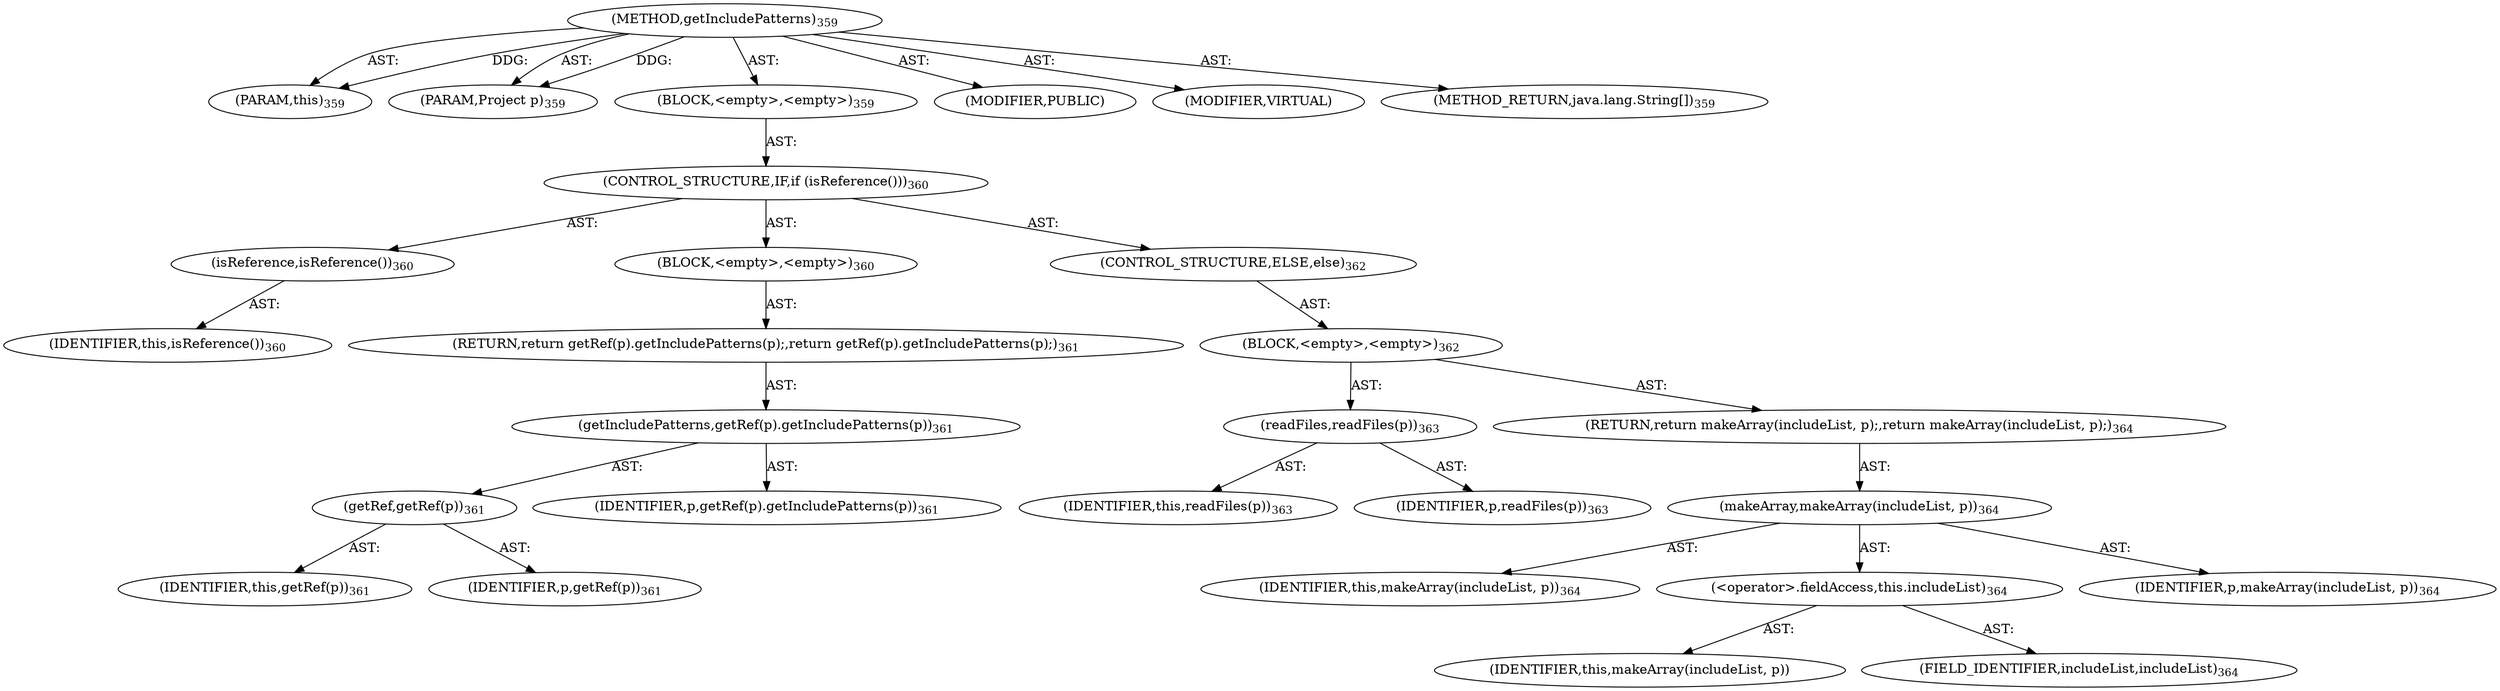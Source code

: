 digraph "getIncludePatterns" {  
"111669149718" [label = <(METHOD,getIncludePatterns)<SUB>359</SUB>> ]
"115964117008" [label = <(PARAM,this)<SUB>359</SUB>> ]
"115964117038" [label = <(PARAM,Project p)<SUB>359</SUB>> ]
"25769803838" [label = <(BLOCK,&lt;empty&gt;,&lt;empty&gt;)<SUB>359</SUB>> ]
"47244640293" [label = <(CONTROL_STRUCTURE,IF,if (isReference()))<SUB>360</SUB>> ]
"30064771291" [label = <(isReference,isReference())<SUB>360</SUB>> ]
"68719476775" [label = <(IDENTIFIER,this,isReference())<SUB>360</SUB>> ]
"25769803839" [label = <(BLOCK,&lt;empty&gt;,&lt;empty&gt;)<SUB>360</SUB>> ]
"146028888075" [label = <(RETURN,return getRef(p).getIncludePatterns(p);,return getRef(p).getIncludePatterns(p);)<SUB>361</SUB>> ]
"30064771292" [label = <(getIncludePatterns,getRef(p).getIncludePatterns(p))<SUB>361</SUB>> ]
"30064771293" [label = <(getRef,getRef(p))<SUB>361</SUB>> ]
"68719476776" [label = <(IDENTIFIER,this,getRef(p))<SUB>361</SUB>> ]
"68719476934" [label = <(IDENTIFIER,p,getRef(p))<SUB>361</SUB>> ]
"68719476935" [label = <(IDENTIFIER,p,getRef(p).getIncludePatterns(p))<SUB>361</SUB>> ]
"47244640294" [label = <(CONTROL_STRUCTURE,ELSE,else)<SUB>362</SUB>> ]
"25769803840" [label = <(BLOCK,&lt;empty&gt;,&lt;empty&gt;)<SUB>362</SUB>> ]
"30064771294" [label = <(readFiles,readFiles(p))<SUB>363</SUB>> ]
"68719476777" [label = <(IDENTIFIER,this,readFiles(p))<SUB>363</SUB>> ]
"68719476936" [label = <(IDENTIFIER,p,readFiles(p))<SUB>363</SUB>> ]
"146028888076" [label = <(RETURN,return makeArray(includeList, p);,return makeArray(includeList, p);)<SUB>364</SUB>> ]
"30064771295" [label = <(makeArray,makeArray(includeList, p))<SUB>364</SUB>> ]
"68719476778" [label = <(IDENTIFIER,this,makeArray(includeList, p))<SUB>364</SUB>> ]
"30064771296" [label = <(&lt;operator&gt;.fieldAccess,this.includeList)<SUB>364</SUB>> ]
"68719476937" [label = <(IDENTIFIER,this,makeArray(includeList, p))> ]
"55834574883" [label = <(FIELD_IDENTIFIER,includeList,includeList)<SUB>364</SUB>> ]
"68719476938" [label = <(IDENTIFIER,p,makeArray(includeList, p))<SUB>364</SUB>> ]
"133143986228" [label = <(MODIFIER,PUBLIC)> ]
"133143986229" [label = <(MODIFIER,VIRTUAL)> ]
"128849018902" [label = <(METHOD_RETURN,java.lang.String[])<SUB>359</SUB>> ]
  "111669149718" -> "115964117008"  [ label = "AST: "] 
  "111669149718" -> "115964117038"  [ label = "AST: "] 
  "111669149718" -> "25769803838"  [ label = "AST: "] 
  "111669149718" -> "133143986228"  [ label = "AST: "] 
  "111669149718" -> "133143986229"  [ label = "AST: "] 
  "111669149718" -> "128849018902"  [ label = "AST: "] 
  "25769803838" -> "47244640293"  [ label = "AST: "] 
  "47244640293" -> "30064771291"  [ label = "AST: "] 
  "47244640293" -> "25769803839"  [ label = "AST: "] 
  "47244640293" -> "47244640294"  [ label = "AST: "] 
  "30064771291" -> "68719476775"  [ label = "AST: "] 
  "25769803839" -> "146028888075"  [ label = "AST: "] 
  "146028888075" -> "30064771292"  [ label = "AST: "] 
  "30064771292" -> "30064771293"  [ label = "AST: "] 
  "30064771292" -> "68719476935"  [ label = "AST: "] 
  "30064771293" -> "68719476776"  [ label = "AST: "] 
  "30064771293" -> "68719476934"  [ label = "AST: "] 
  "47244640294" -> "25769803840"  [ label = "AST: "] 
  "25769803840" -> "30064771294"  [ label = "AST: "] 
  "25769803840" -> "146028888076"  [ label = "AST: "] 
  "30064771294" -> "68719476777"  [ label = "AST: "] 
  "30064771294" -> "68719476936"  [ label = "AST: "] 
  "146028888076" -> "30064771295"  [ label = "AST: "] 
  "30064771295" -> "68719476778"  [ label = "AST: "] 
  "30064771295" -> "30064771296"  [ label = "AST: "] 
  "30064771295" -> "68719476938"  [ label = "AST: "] 
  "30064771296" -> "68719476937"  [ label = "AST: "] 
  "30064771296" -> "55834574883"  [ label = "AST: "] 
  "111669149718" -> "115964117008"  [ label = "DDG: "] 
  "111669149718" -> "115964117038"  [ label = "DDG: "] 
}
